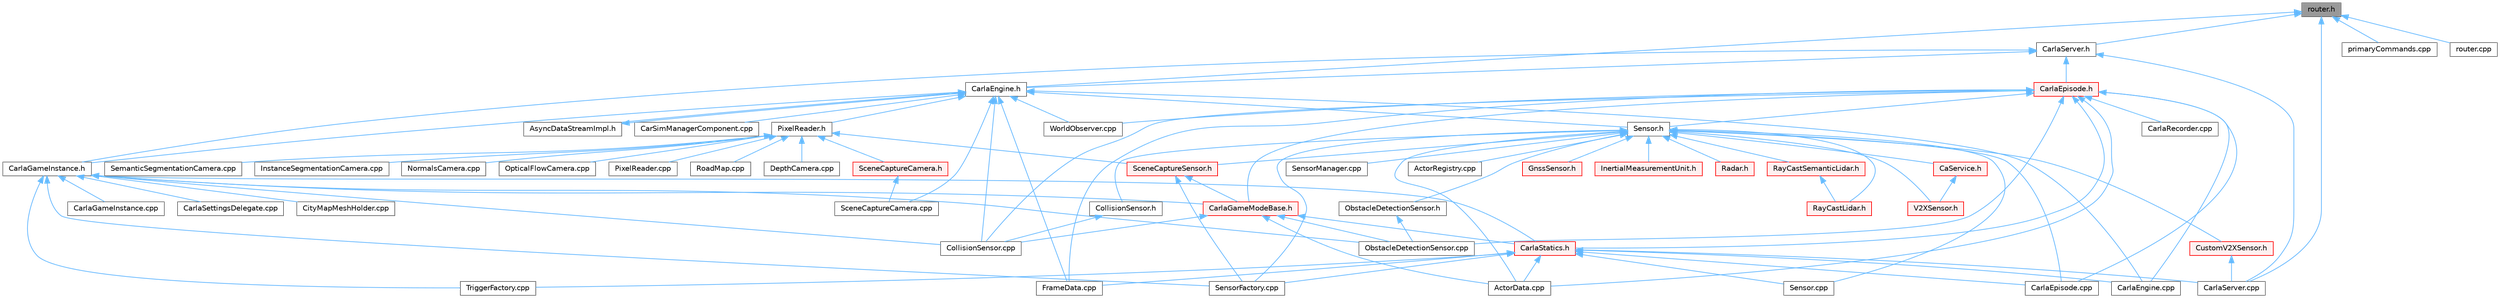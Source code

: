 digraph "router.h"
{
 // INTERACTIVE_SVG=YES
 // LATEX_PDF_SIZE
  bgcolor="transparent";
  edge [fontname=Helvetica,fontsize=10,labelfontname=Helvetica,labelfontsize=10];
  node [fontname=Helvetica,fontsize=10,shape=box,height=0.2,width=0.4];
  Node1 [id="Node000001",label="router.h",height=0.2,width=0.4,color="gray40", fillcolor="grey60", style="filled", fontcolor="black",tooltip=" "];
  Node1 -> Node2 [id="edge1_Node000001_Node000002",dir="back",color="steelblue1",style="solid",tooltip=" "];
  Node2 [id="Node000002",label="CarlaEngine.h",height=0.2,width=0.4,color="grey40", fillcolor="white", style="filled",URL="$d0/d11/CarlaEngine_8h.html",tooltip=" "];
  Node2 -> Node3 [id="edge2_Node000002_Node000003",dir="back",color="steelblue1",style="solid",tooltip=" "];
  Node3 [id="Node000003",label="AsyncDataStreamImpl.h",height=0.2,width=0.4,color="grey40", fillcolor="white", style="filled",URL="$d0/d17/AsyncDataStreamImpl_8h.html",tooltip=" "];
  Node3 -> Node2 [id="edge3_Node000003_Node000002",dir="back",color="steelblue1",style="solid",tooltip=" "];
  Node2 -> Node4 [id="edge4_Node000002_Node000004",dir="back",color="steelblue1",style="solid",tooltip=" "];
  Node4 [id="Node000004",label="CarSimManagerComponent.cpp",height=0.2,width=0.4,color="grey40", fillcolor="white", style="filled",URL="$d2/d56/CarSimManagerComponent_8cpp.html",tooltip=" "];
  Node2 -> Node5 [id="edge5_Node000002_Node000005",dir="back",color="steelblue1",style="solid",tooltip=" "];
  Node5 [id="Node000005",label="CarlaEngine.cpp",height=0.2,width=0.4,color="grey40", fillcolor="white", style="filled",URL="$d6/da1/CarlaEngine_8cpp.html",tooltip=" "];
  Node2 -> Node6 [id="edge6_Node000002_Node000006",dir="back",color="steelblue1",style="solid",tooltip=" "];
  Node6 [id="Node000006",label="CarlaGameInstance.h",height=0.2,width=0.4,color="grey40", fillcolor="white", style="filled",URL="$d2/dba/CarlaGameInstance_8h.html",tooltip=" "];
  Node6 -> Node7 [id="edge7_Node000006_Node000007",dir="back",color="steelblue1",style="solid",tooltip=" "];
  Node7 [id="Node000007",label="CarlaGameInstance.cpp",height=0.2,width=0.4,color="grey40", fillcolor="white", style="filled",URL="$d0/d19/CarlaGameInstance_8cpp.html",tooltip=" "];
  Node6 -> Node8 [id="edge8_Node000006_Node000008",dir="back",color="steelblue1",style="solid",tooltip=" "];
  Node8 [id="Node000008",label="CarlaGameModeBase.h",height=0.2,width=0.4,color="red", fillcolor="#FFF0F0", style="filled",URL="$d3/d49/CarlaGameModeBase_8h.html",tooltip=" "];
  Node8 -> Node9 [id="edge9_Node000008_Node000009",dir="back",color="steelblue1",style="solid",tooltip=" "];
  Node9 [id="Node000009",label="ActorData.cpp",height=0.2,width=0.4,color="grey40", fillcolor="white", style="filled",URL="$da/d7f/ActorData_8cpp.html",tooltip=" "];
  Node8 -> Node11 [id="edge10_Node000008_Node000011",dir="back",color="steelblue1",style="solid",tooltip=" "];
  Node11 [id="Node000011",label="CarlaStatics.h",height=0.2,width=0.4,color="red", fillcolor="#FFF0F0", style="filled",URL="$d9/dc8/CarlaStatics_8h.html",tooltip=" "];
  Node11 -> Node9 [id="edge11_Node000011_Node000009",dir="back",color="steelblue1",style="solid",tooltip=" "];
  Node11 -> Node5 [id="edge12_Node000011_Node000005",dir="back",color="steelblue1",style="solid",tooltip=" "];
  Node11 -> Node14 [id="edge13_Node000011_Node000014",dir="back",color="steelblue1",style="solid",tooltip=" "];
  Node14 [id="Node000014",label="CarlaEpisode.cpp",height=0.2,width=0.4,color="grey40", fillcolor="white", style="filled",URL="$d6/dd9/CarlaEpisode_8cpp.html",tooltip=" "];
  Node11 -> Node17 [id="edge14_Node000011_Node000017",dir="back",color="steelblue1",style="solid",tooltip=" "];
  Node17 [id="Node000017",label="CarlaServer.cpp",height=0.2,width=0.4,color="grey40", fillcolor="white", style="filled",URL="$db/d6c/CarlaServer_8cpp.html",tooltip=" "];
  Node11 -> Node22 [id="edge15_Node000011_Node000022",dir="back",color="steelblue1",style="solid",tooltip=" "];
  Node22 [id="Node000022",label="FrameData.cpp",height=0.2,width=0.4,color="grey40", fillcolor="white", style="filled",URL="$df/d8a/FrameData_8cpp.html",tooltip=" "];
  Node11 -> Node29 [id="edge16_Node000011_Node000029",dir="back",color="steelblue1",style="solid",tooltip=" "];
  Node29 [id="Node000029",label="Sensor.cpp",height=0.2,width=0.4,color="grey40", fillcolor="white", style="filled",URL="$d7/d16/Sensor_8cpp.html",tooltip=" "];
  Node11 -> Node30 [id="edge17_Node000011_Node000030",dir="back",color="steelblue1",style="solid",tooltip=" "];
  Node30 [id="Node000030",label="SensorFactory.cpp",height=0.2,width=0.4,color="grey40", fillcolor="white", style="filled",URL="$d0/dde/SensorFactory_8cpp.html",tooltip=" "];
  Node11 -> Node37 [id="edge18_Node000011_Node000037",dir="back",color="steelblue1",style="solid",tooltip=" "];
  Node37 [id="Node000037",label="TriggerFactory.cpp",height=0.2,width=0.4,color="grey40", fillcolor="white", style="filled",URL="$d3/da1/TriggerFactory_8cpp.html",tooltip=" "];
  Node8 -> Node40 [id="edge19_Node000008_Node000040",dir="back",color="steelblue1",style="solid",tooltip=" "];
  Node40 [id="Node000040",label="CollisionSensor.cpp",height=0.2,width=0.4,color="grey40", fillcolor="white", style="filled",URL="$da/df0/CollisionSensor_8cpp.html",tooltip=" "];
  Node8 -> Node41 [id="edge20_Node000008_Node000041",dir="back",color="steelblue1",style="solid",tooltip=" "];
  Node41 [id="Node000041",label="ObstacleDetectionSensor.cpp",height=0.2,width=0.4,color="grey40", fillcolor="white", style="filled",URL="$d2/d70/ObstacleDetectionSensor_8cpp.html",tooltip=" "];
  Node6 -> Node42 [id="edge21_Node000006_Node000042",dir="back",color="steelblue1",style="solid",tooltip=" "];
  Node42 [id="Node000042",label="CarlaSettingsDelegate.cpp",height=0.2,width=0.4,color="grey40", fillcolor="white", style="filled",URL="$d1/d4c/CarlaSettingsDelegate_8cpp.html",tooltip=" "];
  Node6 -> Node11 [id="edge22_Node000006_Node000011",dir="back",color="steelblue1",style="solid",tooltip=" "];
  Node6 -> Node43 [id="edge23_Node000006_Node000043",dir="back",color="steelblue1",style="solid",tooltip=" "];
  Node43 [id="Node000043",label="CityMapMeshHolder.cpp",height=0.2,width=0.4,color="grey40", fillcolor="white", style="filled",URL="$d6/ddf/CityMapMeshHolder_8cpp.html",tooltip=" "];
  Node6 -> Node40 [id="edge24_Node000006_Node000040",dir="back",color="steelblue1",style="solid",tooltip=" "];
  Node6 -> Node41 [id="edge25_Node000006_Node000041",dir="back",color="steelblue1",style="solid",tooltip=" "];
  Node6 -> Node30 [id="edge26_Node000006_Node000030",dir="back",color="steelblue1",style="solid",tooltip=" "];
  Node6 -> Node37 [id="edge27_Node000006_Node000037",dir="back",color="steelblue1",style="solid",tooltip=" "];
  Node2 -> Node40 [id="edge28_Node000002_Node000040",dir="back",color="steelblue1",style="solid",tooltip=" "];
  Node2 -> Node22 [id="edge29_Node000002_Node000022",dir="back",color="steelblue1",style="solid",tooltip=" "];
  Node2 -> Node44 [id="edge30_Node000002_Node000044",dir="back",color="steelblue1",style="solid",tooltip=" "];
  Node44 [id="Node000044",label="PixelReader.h",height=0.2,width=0.4,color="grey40", fillcolor="white", style="filled",URL="$df/d2e/PixelReader_8h.html",tooltip=" "];
  Node44 -> Node45 [id="edge31_Node000044_Node000045",dir="back",color="steelblue1",style="solid",tooltip=" "];
  Node45 [id="Node000045",label="DepthCamera.cpp",height=0.2,width=0.4,color="grey40", fillcolor="white", style="filled",URL="$d7/d0e/DepthCamera_8cpp.html",tooltip=" "];
  Node44 -> Node46 [id="edge32_Node000044_Node000046",dir="back",color="steelblue1",style="solid",tooltip=" "];
  Node46 [id="Node000046",label="InstanceSegmentationCamera.cpp",height=0.2,width=0.4,color="grey40", fillcolor="white", style="filled",URL="$d6/dcd/InstanceSegmentationCamera_8cpp.html",tooltip=" "];
  Node44 -> Node47 [id="edge33_Node000044_Node000047",dir="back",color="steelblue1",style="solid",tooltip=" "];
  Node47 [id="Node000047",label="NormalsCamera.cpp",height=0.2,width=0.4,color="grey40", fillcolor="white", style="filled",URL="$d6/d81/NormalsCamera_8cpp.html",tooltip=" "];
  Node44 -> Node48 [id="edge34_Node000044_Node000048",dir="back",color="steelblue1",style="solid",tooltip=" "];
  Node48 [id="Node000048",label="OpticalFlowCamera.cpp",height=0.2,width=0.4,color="grey40", fillcolor="white", style="filled",URL="$d0/d58/OpticalFlowCamera_8cpp.html",tooltip=" "];
  Node44 -> Node49 [id="edge35_Node000044_Node000049",dir="back",color="steelblue1",style="solid",tooltip=" "];
  Node49 [id="Node000049",label="PixelReader.cpp",height=0.2,width=0.4,color="grey40", fillcolor="white", style="filled",URL="$dc/db0/PixelReader_8cpp.html",tooltip=" "];
  Node44 -> Node50 [id="edge36_Node000044_Node000050",dir="back",color="steelblue1",style="solid",tooltip=" "];
  Node50 [id="Node000050",label="RoadMap.cpp",height=0.2,width=0.4,color="grey40", fillcolor="white", style="filled",URL="$d2/de5/RoadMap_8cpp.html",tooltip=" "];
  Node44 -> Node51 [id="edge37_Node000044_Node000051",dir="back",color="steelblue1",style="solid",tooltip=" "];
  Node51 [id="Node000051",label="SceneCaptureCamera.h",height=0.2,width=0.4,color="red", fillcolor="#FFF0F0", style="filled",URL="$dc/d56/SceneCaptureCamera_8h.html",tooltip=" "];
  Node51 -> Node52 [id="edge38_Node000051_Node000052",dir="back",color="steelblue1",style="solid",tooltip=" "];
  Node52 [id="Node000052",label="SceneCaptureCamera.cpp",height=0.2,width=0.4,color="grey40", fillcolor="white", style="filled",URL="$d1/dec/SceneCaptureCamera_8cpp.html",tooltip=" "];
  Node44 -> Node54 [id="edge39_Node000044_Node000054",dir="back",color="steelblue1",style="solid",tooltip=" "];
  Node54 [id="Node000054",label="SceneCaptureSensor.h",height=0.2,width=0.4,color="red", fillcolor="#FFF0F0", style="filled",URL="$d8/d95/SceneCaptureSensor_8h.html",tooltip=" "];
  Node54 -> Node8 [id="edge40_Node000054_Node000008",dir="back",color="steelblue1",style="solid",tooltip=" "];
  Node54 -> Node30 [id="edge41_Node000054_Node000030",dir="back",color="steelblue1",style="solid",tooltip=" "];
  Node44 -> Node68 [id="edge42_Node000044_Node000068",dir="back",color="steelblue1",style="solid",tooltip=" "];
  Node68 [id="Node000068",label="SemanticSegmentationCamera.cpp",height=0.2,width=0.4,color="grey40", fillcolor="white", style="filled",URL="$d9/d38/SemanticSegmentationCamera_8cpp.html",tooltip=" "];
  Node2 -> Node52 [id="edge43_Node000002_Node000052",dir="back",color="steelblue1",style="solid",tooltip=" "];
  Node2 -> Node70 [id="edge44_Node000002_Node000070",dir="back",color="steelblue1",style="solid",tooltip=" "];
  Node70 [id="Node000070",label="Sensor.h",height=0.2,width=0.4,color="grey40", fillcolor="white", style="filled",URL="$d7/d7d/Unreal_2CarlaUE4_2Plugins_2Carla_2Source_2Carla_2Sensor_2Sensor_8h.html",tooltip=" "];
  Node70 -> Node9 [id="edge45_Node000070_Node000009",dir="back",color="steelblue1",style="solid",tooltip=" "];
  Node70 -> Node71 [id="edge46_Node000070_Node000071",dir="back",color="steelblue1",style="solid",tooltip=" "];
  Node71 [id="Node000071",label="ActorRegistry.cpp",height=0.2,width=0.4,color="grey40", fillcolor="white", style="filled",URL="$d3/df3/ActorRegistry_8cpp.html",tooltip=" "];
  Node70 -> Node72 [id="edge47_Node000070_Node000072",dir="back",color="steelblue1",style="solid",tooltip=" "];
  Node72 [id="Node000072",label="CaService.h",height=0.2,width=0.4,color="red", fillcolor="#FFF0F0", style="filled",URL="$df/dd8/CaService_8h.html",tooltip=" "];
  Node72 -> Node75 [id="edge48_Node000072_Node000075",dir="back",color="steelblue1",style="solid",tooltip=" "];
  Node75 [id="Node000075",label="V2XSensor.h",height=0.2,width=0.4,color="red", fillcolor="#FFF0F0", style="filled",URL="$d1/d71/V2XSensor_8h.html",tooltip=" "];
  Node70 -> Node14 [id="edge49_Node000070_Node000014",dir="back",color="steelblue1",style="solid",tooltip=" "];
  Node70 -> Node89 [id="edge50_Node000070_Node000089",dir="back",color="steelblue1",style="solid",tooltip=" "];
  Node89 [id="Node000089",label="CollisionSensor.h",height=0.2,width=0.4,color="grey40", fillcolor="white", style="filled",URL="$d3/dd6/CollisionSensor_8h.html",tooltip=" "];
  Node89 -> Node40 [id="edge51_Node000089_Node000040",dir="back",color="steelblue1",style="solid",tooltip=" "];
  Node70 -> Node90 [id="edge52_Node000070_Node000090",dir="back",color="steelblue1",style="solid",tooltip=" "];
  Node90 [id="Node000090",label="CustomV2XSensor.h",height=0.2,width=0.4,color="red", fillcolor="#FFF0F0", style="filled",URL="$df/d4b/CustomV2XSensor_8h.html",tooltip=" "];
  Node90 -> Node17 [id="edge53_Node000090_Node000017",dir="back",color="steelblue1",style="solid",tooltip=" "];
  Node70 -> Node91 [id="edge54_Node000070_Node000091",dir="back",color="steelblue1",style="solid",tooltip=" "];
  Node91 [id="Node000091",label="GnssSensor.h",height=0.2,width=0.4,color="red", fillcolor="#FFF0F0", style="filled",URL="$d9/d73/GnssSensor_8h.html",tooltip=" "];
  Node70 -> Node92 [id="edge55_Node000070_Node000092",dir="back",color="steelblue1",style="solid",tooltip=" "];
  Node92 [id="Node000092",label="InertialMeasurementUnit.h",height=0.2,width=0.4,color="red", fillcolor="#FFF0F0", style="filled",URL="$d7/dfa/InertialMeasurementUnit_8h.html",tooltip=" "];
  Node70 -> Node93 [id="edge56_Node000070_Node000093",dir="back",color="steelblue1",style="solid",tooltip=" "];
  Node93 [id="Node000093",label="ObstacleDetectionSensor.h",height=0.2,width=0.4,color="grey40", fillcolor="white", style="filled",URL="$d7/d55/ObstacleDetectionSensor_8h.html",tooltip=" "];
  Node93 -> Node41 [id="edge57_Node000093_Node000041",dir="back",color="steelblue1",style="solid",tooltip=" "];
  Node70 -> Node94 [id="edge58_Node000070_Node000094",dir="back",color="steelblue1",style="solid",tooltip=" "];
  Node94 [id="Node000094",label="Radar.h",height=0.2,width=0.4,color="red", fillcolor="#FFF0F0", style="filled",URL="$d6/de9/Radar_8h.html",tooltip=" "];
  Node70 -> Node84 [id="edge59_Node000070_Node000084",dir="back",color="steelblue1",style="solid",tooltip=" "];
  Node84 [id="Node000084",label="RayCastLidar.h",height=0.2,width=0.4,color="red", fillcolor="#FFF0F0", style="filled",URL="$d1/d53/RayCastLidar_8h.html",tooltip=" "];
  Node70 -> Node86 [id="edge60_Node000070_Node000086",dir="back",color="steelblue1",style="solid",tooltip=" "];
  Node86 [id="Node000086",label="RayCastSemanticLidar.h",height=0.2,width=0.4,color="red", fillcolor="#FFF0F0", style="filled",URL="$de/dc6/RayCastSemanticLidar_8h.html",tooltip=" "];
  Node86 -> Node84 [id="edge61_Node000086_Node000084",dir="back",color="steelblue1",style="solid",tooltip=" "];
  Node70 -> Node54 [id="edge62_Node000070_Node000054",dir="back",color="steelblue1",style="solid",tooltip=" "];
  Node70 -> Node29 [id="edge63_Node000070_Node000029",dir="back",color="steelblue1",style="solid",tooltip=" "];
  Node70 -> Node30 [id="edge64_Node000070_Node000030",dir="back",color="steelblue1",style="solid",tooltip=" "];
  Node70 -> Node95 [id="edge65_Node000070_Node000095",dir="back",color="steelblue1",style="solid",tooltip=" "];
  Node95 [id="Node000095",label="SensorManager.cpp",height=0.2,width=0.4,color="grey40", fillcolor="white", style="filled",URL="$d2/d0d/SensorManager_8cpp.html",tooltip=" "];
  Node70 -> Node75 [id="edge66_Node000070_Node000075",dir="back",color="steelblue1",style="solid",tooltip=" "];
  Node2 -> Node96 [id="edge67_Node000002_Node000096",dir="back",color="steelblue1",style="solid",tooltip=" "];
  Node96 [id="Node000096",label="WorldObserver.cpp",height=0.2,width=0.4,color="grey40", fillcolor="white", style="filled",URL="$d9/de7/WorldObserver_8cpp.html",tooltip=" "];
  Node1 -> Node17 [id="edge68_Node000001_Node000017",dir="back",color="steelblue1",style="solid",tooltip=" "];
  Node1 -> Node97 [id="edge69_Node000001_Node000097",dir="back",color="steelblue1",style="solid",tooltip=" "];
  Node97 [id="Node000097",label="CarlaServer.h",height=0.2,width=0.4,color="grey40", fillcolor="white", style="filled",URL="$d0/d35/CarlaServer_8h.html",tooltip=" "];
  Node97 -> Node2 [id="edge70_Node000097_Node000002",dir="back",color="steelblue1",style="solid",tooltip=" "];
  Node97 -> Node98 [id="edge71_Node000097_Node000098",dir="back",color="steelblue1",style="solid",tooltip=" "];
  Node98 [id="Node000098",label="CarlaEpisode.h",height=0.2,width=0.4,color="red", fillcolor="#FFF0F0", style="filled",URL="$de/db8/CarlaEpisode_8h.html",tooltip=" "];
  Node98 -> Node9 [id="edge72_Node000098_Node000009",dir="back",color="steelblue1",style="solid",tooltip=" "];
  Node98 -> Node5 [id="edge73_Node000098_Node000005",dir="back",color="steelblue1",style="solid",tooltip=" "];
  Node98 -> Node14 [id="edge74_Node000098_Node000014",dir="back",color="steelblue1",style="solid",tooltip=" "];
  Node98 -> Node8 [id="edge75_Node000098_Node000008",dir="back",color="steelblue1",style="solid",tooltip=" "];
  Node98 -> Node99 [id="edge76_Node000098_Node000099",dir="back",color="steelblue1",style="solid",tooltip=" "];
  Node99 [id="Node000099",label="CarlaRecorder.cpp",height=0.2,width=0.4,color="grey40", fillcolor="white", style="filled",URL="$da/d49/CarlaRecorder_8cpp.html",tooltip=" "];
  Node98 -> Node11 [id="edge77_Node000098_Node000011",dir="back",color="steelblue1",style="solid",tooltip=" "];
  Node98 -> Node40 [id="edge78_Node000098_Node000040",dir="back",color="steelblue1",style="solid",tooltip=" "];
  Node98 -> Node22 [id="edge79_Node000098_Node000022",dir="back",color="steelblue1",style="solid",tooltip=" "];
  Node98 -> Node41 [id="edge80_Node000098_Node000041",dir="back",color="steelblue1",style="solid",tooltip=" "];
  Node98 -> Node70 [id="edge81_Node000098_Node000070",dir="back",color="steelblue1",style="solid",tooltip=" "];
  Node98 -> Node96 [id="edge82_Node000098_Node000096",dir="back",color="steelblue1",style="solid",tooltip=" "];
  Node97 -> Node6 [id="edge83_Node000097_Node000006",dir="back",color="steelblue1",style="solid",tooltip=" "];
  Node97 -> Node17 [id="edge84_Node000097_Node000017",dir="back",color="steelblue1",style="solid",tooltip=" "];
  Node1 -> Node104 [id="edge85_Node000001_Node000104",dir="back",color="steelblue1",style="solid",tooltip=" "];
  Node104 [id="Node000104",label="primaryCommands.cpp",height=0.2,width=0.4,color="grey40", fillcolor="white", style="filled",URL="$d6/da8/primaryCommands_8cpp.html",tooltip=" "];
  Node1 -> Node105 [id="edge86_Node000001_Node000105",dir="back",color="steelblue1",style="solid",tooltip=" "];
  Node105 [id="Node000105",label="router.cpp",height=0.2,width=0.4,color="grey40", fillcolor="white", style="filled",URL="$d9/da3/router_8cpp.html",tooltip=" "];
}
